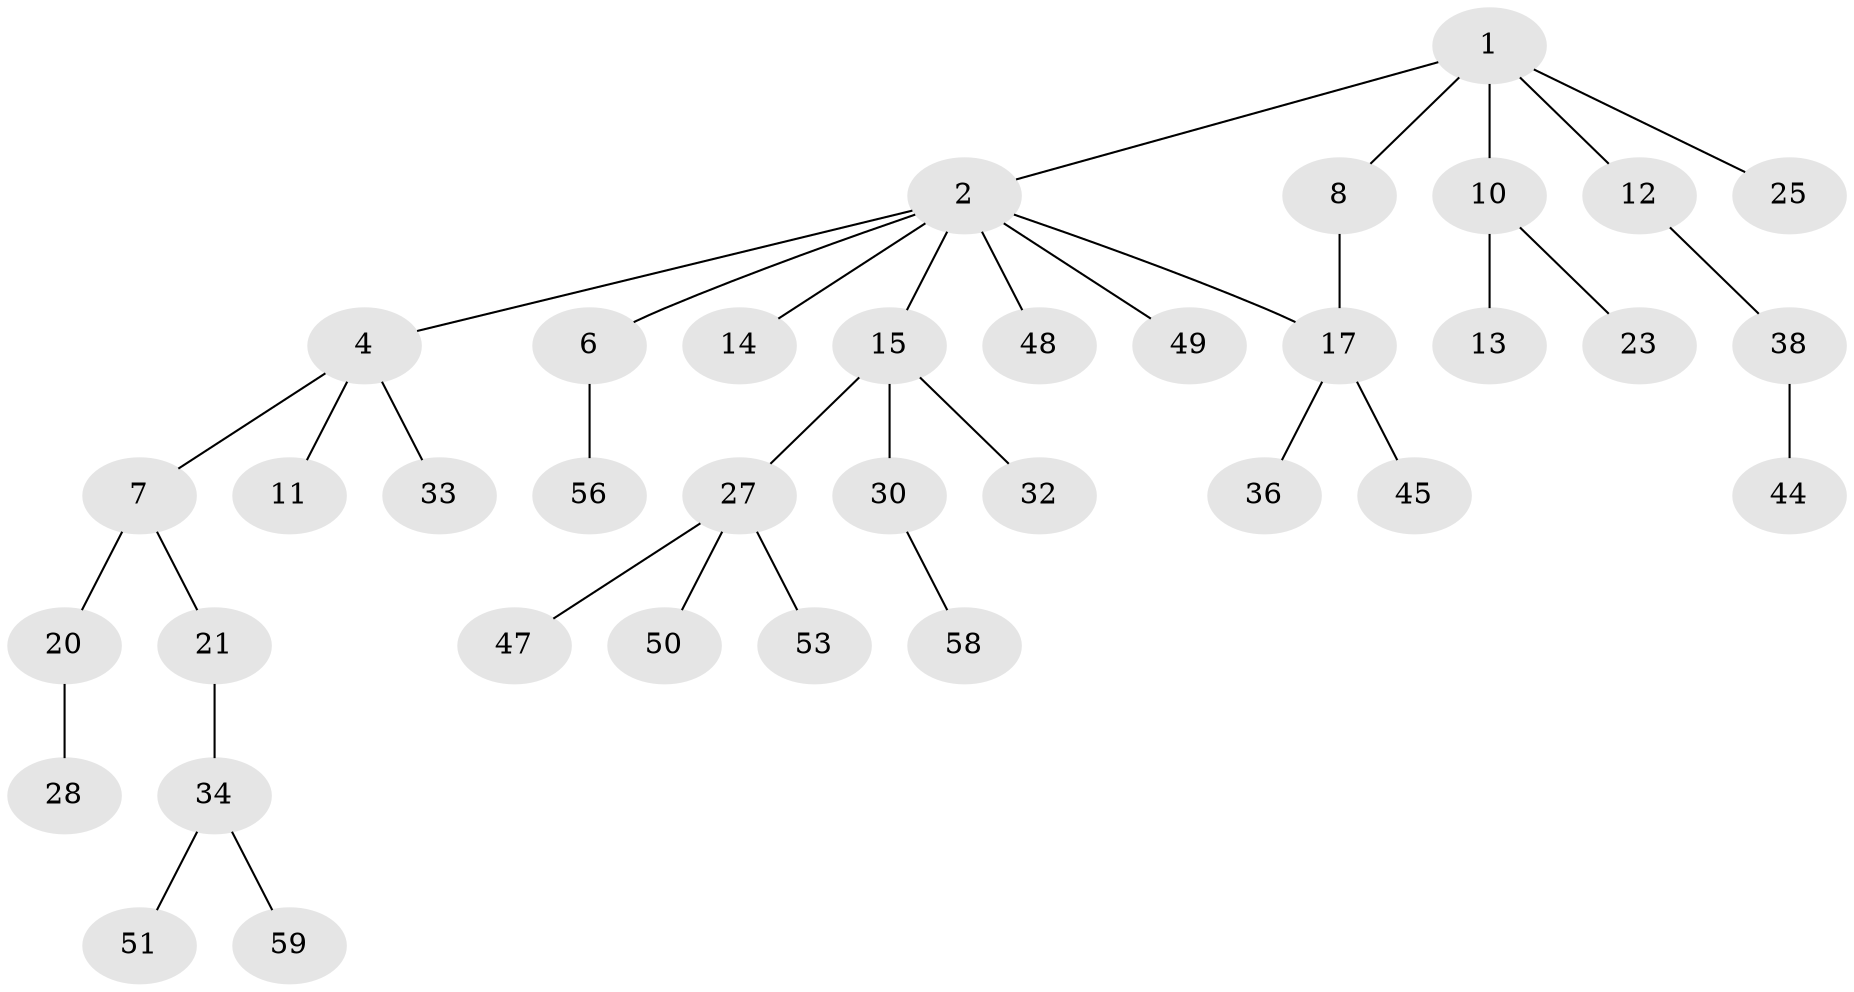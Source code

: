 // original degree distribution, {5: 0.05084745762711865, 8: 0.01694915254237288, 2: 0.3389830508474576, 1: 0.4406779661016949, 4: 0.03389830508474576, 3: 0.11864406779661017}
// Generated by graph-tools (version 1.1) at 2025/10/02/27/25 16:10:51]
// undirected, 36 vertices, 36 edges
graph export_dot {
graph [start="1"]
  node [color=gray90,style=filled];
  1 [super="+24"];
  2 [super="+3"];
  4 [super="+5"];
  6 [super="+9"];
  7 [super="+16"];
  8 [super="+19"];
  10 [super="+18"];
  11;
  12 [super="+26"];
  13;
  14;
  15 [super="+57"];
  17 [super="+22"];
  20 [super="+39"];
  21 [super="+43"];
  23 [super="+29"];
  25 [super="+35"];
  27 [super="+42"];
  28 [super="+37"];
  30 [super="+31"];
  32 [super="+52"];
  33;
  34 [super="+40"];
  36 [super="+46"];
  38 [super="+41"];
  44;
  45;
  47 [super="+55"];
  48;
  49;
  50;
  51;
  53 [super="+54"];
  56;
  58;
  59;
  1 -- 2;
  1 -- 8;
  1 -- 10;
  1 -- 12;
  1 -- 25;
  2 -- 4;
  2 -- 6;
  2 -- 14;
  2 -- 15;
  2 -- 49;
  2 -- 17;
  2 -- 48;
  4 -- 7;
  4 -- 11;
  4 -- 33;
  6 -- 56;
  7 -- 20;
  7 -- 21;
  8 -- 17;
  10 -- 13;
  10 -- 23;
  12 -- 38;
  15 -- 27;
  15 -- 30;
  15 -- 32;
  17 -- 36;
  17 -- 45;
  20 -- 28;
  21 -- 34;
  27 -- 50;
  27 -- 53;
  27 -- 47;
  30 -- 58;
  34 -- 51;
  34 -- 59;
  38 -- 44;
}
